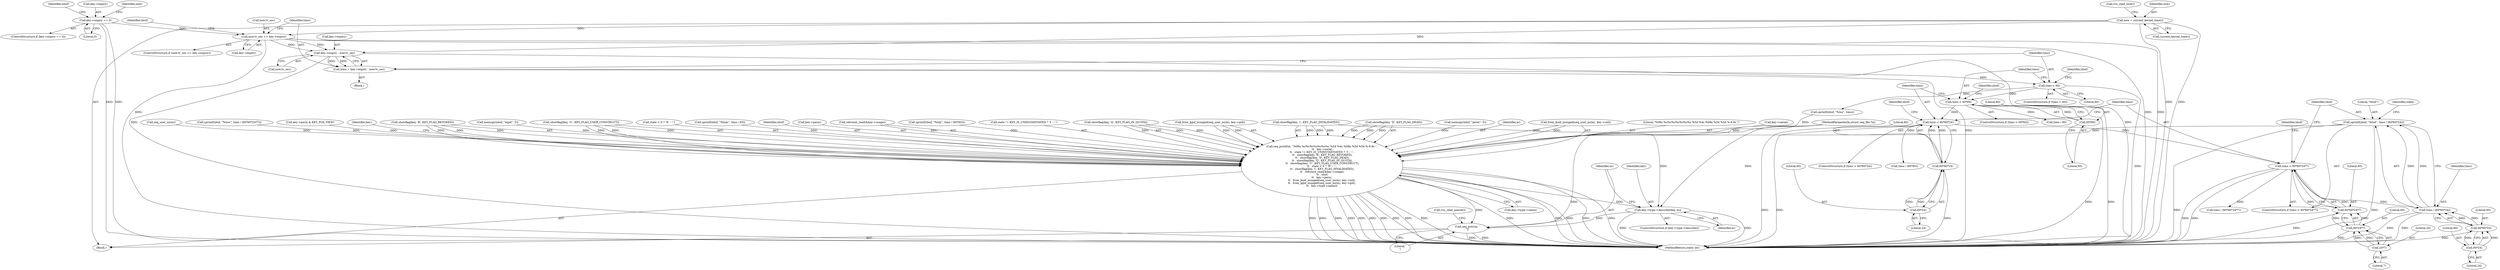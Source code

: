 digraph "0_linux_363b02dab09b3226f3bd1420dad9c72b79a42a76_12@API" {
"1000251" [label="(Call,sprintf(xbuf, \"%lud\", timo / (60*60*24)))"];
"1000254" [label="(Call,timo / (60*60*24))"];
"1000242" [label="(Call,timo < 60*60*24*7)"];
"1000225" [label="(Call,timo < 60*60*24)"];
"1000212" [label="(Call,timo < 60*60)"];
"1000203" [label="(Call,timo < 60)"];
"1000193" [label="(Call,timo = key->expiry - now.tv_sec)"];
"1000195" [label="(Call,key->expiry - now.tv_sec)"];
"1000179" [label="(Call,now.tv_sec >= key->expiry)"];
"1000162" [label="(Call,now = current_kernel_time())"];
"1000167" [label="(Call,key->expiry == 0)"];
"1000214" [label="(Call,60*60)"];
"1000227" [label="(Call,60*60*24)"];
"1000229" [label="(Call,60*24)"];
"1000244" [label="(Call,60*60*24*7)"];
"1000246" [label="(Call,60*24*7)"];
"1000248" [label="(Call,24*7)"];
"1000256" [label="(Call,60*60*24)"];
"1000258" [label="(Call,60*24)"];
"1000279" [label="(Call,seq_printf(m, \"%08x %c%c%c%c%c%c%c %5d %4s %08x %5d %5d %-9.9s \",\n \t\t   key->serial,\n\t\t   state != KEY_IS_UNINSTANTIATED ? 'I' : '-',\n \t\t   showflag(key, 'R', KEY_FLAG_REVOKED),\n \t\t   showflag(key, 'D', KEY_FLAG_DEAD),\n \t\t   showflag(key, 'Q', KEY_FLAG_IN_QUOTA),\n \t\t   showflag(key, 'U', KEY_FLAG_USER_CONSTRUCT),\n\t\t   state < 0 ? 'N' : '-',\n \t\t   showflag(key, 'i', KEY_FLAG_INVALIDATED),\n \t\t   refcount_read(&key->usage),\n \t\t   xbuf,\n\t\t   key->perm,\n\t\t   from_kuid_munged(seq_user_ns(m), key->uid),\n\t\t   from_kgid_munged(seq_user_ns(m), key->gid),\n\t\t   key->type->name))"];
"1000349" [label="(Call,key->type->describe(key, m))"];
"1000352" [label="(Call,seq_putc(m, '\n'))"];
"1000233" [label="(Identifier,xbuf)"];
"1000249" [label="(Literal,24)"];
"1000199" [label="(Call,now.tv_sec)"];
"1000168" [label="(Call,key->expiry)"];
"1000295" [label="(Call,showflag(key, 'D', KEY_FLAG_DEAD))"];
"1000204" [label="(Identifier,timo)"];
"1000248" [label="(Call,24*7)"];
"1000338" [label="(Call,key->type->name)"];
"1000195" [label="(Call,key->expiry - now.tv_sec)"];
"1000173" [label="(Call,memcpy(xbuf, \"perm\", 5))"];
"1000205" [label="(Literal,60)"];
"1000241" [label="(ControlStructure,if (timo < 60*60*24*7))"];
"1000280" [label="(Identifier,m)"];
"1000164" [label="(Call,current_kernel_time())"];
"1000216" [label="(Literal,60)"];
"1000355" [label="(Call,rcu_read_unlock())"];
"1000212" [label="(Call,timo < 60*60)"];
"1000231" [label="(Literal,24)"];
"1000243" [label="(Identifier,timo)"];
"1000178" [label="(ControlStructure,if (now.tv_sec >= key->expiry))"];
"1000242" [label="(Call,timo < 60*60*24*7)"];
"1000171" [label="(Literal,0)"];
"1000259" [label="(Literal,60)"];
"1000214" [label="(Call,60*60)"];
"1000230" [label="(Literal,60)"];
"1000206" [label="(Call,sprintf(xbuf, \"%lus\", timo))"];
"1000326" [label="(Call,from_kuid_munged(seq_user_ns(m), key->uid))"];
"1000104" [label="(MethodParameterIn,struct seq_file *m)"];
"1000281" [label="(Literal,\"%08x %c%c%c%c%c%c%c %5d %4s %08x %5d %5d %-9.9s \")"];
"1000279" [label="(Call,seq_printf(m, \"%08x %c%c%c%c%c%c%c %5d %4s %08x %5d %5d %-9.9s \",\n \t\t   key->serial,\n\t\t   state != KEY_IS_UNINSTANTIATED ? 'I' : '-',\n \t\t   showflag(key, 'R', KEY_FLAG_REVOKED),\n \t\t   showflag(key, 'D', KEY_FLAG_DEAD),\n \t\t   showflag(key, 'Q', KEY_FLAG_IN_QUOTA),\n \t\t   showflag(key, 'U', KEY_FLAG_USER_CONSTRUCT),\n\t\t   state < 0 ? 'N' : '-',\n \t\t   showflag(key, 'i', KEY_FLAG_INVALIDATED),\n \t\t   refcount_read(&key->usage),\n \t\t   xbuf,\n\t\t   key->perm,\n\t\t   from_kuid_munged(seq_user_ns(m), key->uid),\n\t\t   from_kgid_munged(seq_user_ns(m), key->gid),\n\t\t   key->type->name))"];
"1000255" [label="(Identifier,timo)"];
"1000229" [label="(Call,60*24)"];
"1000167" [label="(Call,key->expiry == 0)"];
"1000196" [label="(Call,key->expiry)"];
"1000179" [label="(Call,now.tv_sec >= key->expiry)"];
"1000211" [label="(ControlStructure,if (timo < 60*60))"];
"1000183" [label="(Call,key->expiry)"];
"1000213" [label="(Identifier,timo)"];
"1000225" [label="(Call,timo < 60*60*24)"];
"1000250" [label="(Literal,7)"];
"1000253" [label="(Literal,\"%lud\")"];
"1000218" [label="(Identifier,xbuf)"];
"1000354" [label="(Literal,'\n')"];
"1000282" [label="(Call,key->serial)"];
"1000353" [label="(Identifier,m)"];
"1000227" [label="(Call,60*60*24)"];
"1000245" [label="(Literal,60)"];
"1000226" [label="(Identifier,timo)"];
"1000265" [label="(Call,timo / (60*60*24*7))"];
"1000299" [label="(Call,showflag(key, 'Q', KEY_FLAG_IN_QUOTA))"];
"1000162" [label="(Call,now = current_kernel_time())"];
"1000263" [label="(Identifier,xbuf)"];
"1000333" [label="(Call,seq_user_ns(m))"];
"1000262" [label="(Call,sprintf(xbuf, \"%luw\", timo / (60*60*24*7)))"];
"1000349" [label="(Call,key->type->describe(key, m))"];
"1000220" [label="(Call,timo / 60)"];
"1000224" [label="(ControlStructure,if (timo < 60*60*24))"];
"1000188" [label="(Identifier,xbuf)"];
"1000228" [label="(Literal,60)"];
"1000235" [label="(Call,timo / (60*60))"];
"1000203" [label="(Call,timo < 60)"];
"1000180" [label="(Call,now.tv_sec)"];
"1000257" [label="(Literal,60)"];
"1000202" [label="(ControlStructure,if (timo < 60))"];
"1000125" [label="(Call,key->perm & KEY_POS_VIEW)"];
"1000207" [label="(Identifier,xbuf)"];
"1000346" [label="(Identifier,key)"];
"1000275" [label="(Identifier,state)"];
"1000291" [label="(Call,showflag(key, 'R', KEY_FLAG_REVOKED))"];
"1000106" [label="(Block,)"];
"1000187" [label="(Call,memcpy(xbuf, \"expd\", 5))"];
"1000260" [label="(Literal,24)"];
"1000181" [label="(Identifier,now)"];
"1000251" [label="(Call,sprintf(xbuf, \"%lud\", timo / (60*60*24)))"];
"1000256" [label="(Call,60*60*24)"];
"1000254" [label="(Call,timo / (60*60*24))"];
"1000358" [label="(MethodReturn,static int)"];
"1000303" [label="(Call,showflag(key, 'U', KEY_FLAG_USER_CONSTRUCT))"];
"1000166" [label="(ControlStructure,if (key->expiry == 0))"];
"1000350" [label="(Identifier,key)"];
"1000163" [label="(Identifier,now)"];
"1000258" [label="(Call,60*24)"];
"1000307" [label="(Call,state < 0 ? 'N' : '-')"];
"1000217" [label="(Call,sprintf(xbuf, \"%lum\", timo / 60))"];
"1000352" [label="(Call,seq_putc(m, '\n'))"];
"1000322" [label="(Identifier,xbuf)"];
"1000194" [label="(Identifier,timo)"];
"1000252" [label="(Identifier,xbuf)"];
"1000193" [label="(Call,timo = key->expiry - now.tv_sec)"];
"1000174" [label="(Identifier,xbuf)"];
"1000246" [label="(Call,60*24*7)"];
"1000244" [label="(Call,60*60*24*7)"];
"1000343" [label="(ControlStructure,if (key->type->describe))"];
"1000247" [label="(Literal,60)"];
"1000323" [label="(Call,key->perm)"];
"1000317" [label="(Call,refcount_read(&key->usage))"];
"1000192" [label="(Block,)"];
"1000232" [label="(Call,sprintf(xbuf, \"%luh\", timo / (60*60)))"];
"1000285" [label="(Call,state != KEY_IS_UNINSTANTIATED ? 'I' : '-')"];
"1000313" [label="(Call,showflag(key, 'i', KEY_FLAG_INVALIDATED))"];
"1000165" [label="(Call,rcu_read_lock())"];
"1000332" [label="(Call,from_kgid_munged(seq_user_ns(m), key->gid))"];
"1000351" [label="(Identifier,m)"];
"1000215" [label="(Literal,60)"];
"1000251" -> "1000241"  [label="AST: "];
"1000251" -> "1000254"  [label="CFG: "];
"1000252" -> "1000251"  [label="AST: "];
"1000253" -> "1000251"  [label="AST: "];
"1000254" -> "1000251"  [label="AST: "];
"1000275" -> "1000251"  [label="CFG: "];
"1000251" -> "1000358"  [label="DDG: "];
"1000251" -> "1000358"  [label="DDG: "];
"1000254" -> "1000251"  [label="DDG: "];
"1000254" -> "1000251"  [label="DDG: "];
"1000251" -> "1000279"  [label="DDG: "];
"1000254" -> "1000256"  [label="CFG: "];
"1000255" -> "1000254"  [label="AST: "];
"1000256" -> "1000254"  [label="AST: "];
"1000254" -> "1000358"  [label="DDG: "];
"1000254" -> "1000358"  [label="DDG: "];
"1000242" -> "1000254"  [label="DDG: "];
"1000256" -> "1000254"  [label="DDG: "];
"1000256" -> "1000254"  [label="DDG: "];
"1000242" -> "1000241"  [label="AST: "];
"1000242" -> "1000244"  [label="CFG: "];
"1000243" -> "1000242"  [label="AST: "];
"1000244" -> "1000242"  [label="AST: "];
"1000252" -> "1000242"  [label="CFG: "];
"1000263" -> "1000242"  [label="CFG: "];
"1000242" -> "1000358"  [label="DDG: "];
"1000242" -> "1000358"  [label="DDG: "];
"1000225" -> "1000242"  [label="DDG: "];
"1000244" -> "1000242"  [label="DDG: "];
"1000244" -> "1000242"  [label="DDG: "];
"1000242" -> "1000265"  [label="DDG: "];
"1000225" -> "1000224"  [label="AST: "];
"1000225" -> "1000227"  [label="CFG: "];
"1000226" -> "1000225"  [label="AST: "];
"1000227" -> "1000225"  [label="AST: "];
"1000233" -> "1000225"  [label="CFG: "];
"1000243" -> "1000225"  [label="CFG: "];
"1000225" -> "1000358"  [label="DDG: "];
"1000225" -> "1000358"  [label="DDG: "];
"1000212" -> "1000225"  [label="DDG: "];
"1000227" -> "1000225"  [label="DDG: "];
"1000227" -> "1000225"  [label="DDG: "];
"1000225" -> "1000235"  [label="DDG: "];
"1000212" -> "1000211"  [label="AST: "];
"1000212" -> "1000214"  [label="CFG: "];
"1000213" -> "1000212"  [label="AST: "];
"1000214" -> "1000212"  [label="AST: "];
"1000218" -> "1000212"  [label="CFG: "];
"1000226" -> "1000212"  [label="CFG: "];
"1000212" -> "1000358"  [label="DDG: "];
"1000212" -> "1000358"  [label="DDG: "];
"1000203" -> "1000212"  [label="DDG: "];
"1000214" -> "1000212"  [label="DDG: "];
"1000212" -> "1000220"  [label="DDG: "];
"1000203" -> "1000202"  [label="AST: "];
"1000203" -> "1000205"  [label="CFG: "];
"1000204" -> "1000203"  [label="AST: "];
"1000205" -> "1000203"  [label="AST: "];
"1000207" -> "1000203"  [label="CFG: "];
"1000213" -> "1000203"  [label="CFG: "];
"1000203" -> "1000358"  [label="DDG: "];
"1000193" -> "1000203"  [label="DDG: "];
"1000203" -> "1000206"  [label="DDG: "];
"1000193" -> "1000192"  [label="AST: "];
"1000193" -> "1000195"  [label="CFG: "];
"1000194" -> "1000193"  [label="AST: "];
"1000195" -> "1000193"  [label="AST: "];
"1000204" -> "1000193"  [label="CFG: "];
"1000193" -> "1000358"  [label="DDG: "];
"1000195" -> "1000193"  [label="DDG: "];
"1000195" -> "1000193"  [label="DDG: "];
"1000195" -> "1000199"  [label="CFG: "];
"1000196" -> "1000195"  [label="AST: "];
"1000199" -> "1000195"  [label="AST: "];
"1000195" -> "1000358"  [label="DDG: "];
"1000195" -> "1000358"  [label="DDG: "];
"1000179" -> "1000195"  [label="DDG: "];
"1000179" -> "1000195"  [label="DDG: "];
"1000162" -> "1000195"  [label="DDG: "];
"1000179" -> "1000178"  [label="AST: "];
"1000179" -> "1000183"  [label="CFG: "];
"1000180" -> "1000179"  [label="AST: "];
"1000183" -> "1000179"  [label="AST: "];
"1000188" -> "1000179"  [label="CFG: "];
"1000194" -> "1000179"  [label="CFG: "];
"1000179" -> "1000358"  [label="DDG: "];
"1000179" -> "1000358"  [label="DDG: "];
"1000179" -> "1000358"  [label="DDG: "];
"1000162" -> "1000179"  [label="DDG: "];
"1000167" -> "1000179"  [label="DDG: "];
"1000162" -> "1000106"  [label="AST: "];
"1000162" -> "1000164"  [label="CFG: "];
"1000163" -> "1000162"  [label="AST: "];
"1000164" -> "1000162"  [label="AST: "];
"1000165" -> "1000162"  [label="CFG: "];
"1000162" -> "1000358"  [label="DDG: "];
"1000162" -> "1000358"  [label="DDG: "];
"1000167" -> "1000166"  [label="AST: "];
"1000167" -> "1000171"  [label="CFG: "];
"1000168" -> "1000167"  [label="AST: "];
"1000171" -> "1000167"  [label="AST: "];
"1000174" -> "1000167"  [label="CFG: "];
"1000181" -> "1000167"  [label="CFG: "];
"1000167" -> "1000358"  [label="DDG: "];
"1000167" -> "1000358"  [label="DDG: "];
"1000214" -> "1000216"  [label="CFG: "];
"1000215" -> "1000214"  [label="AST: "];
"1000216" -> "1000214"  [label="AST: "];
"1000227" -> "1000229"  [label="CFG: "];
"1000228" -> "1000227"  [label="AST: "];
"1000229" -> "1000227"  [label="AST: "];
"1000227" -> "1000358"  [label="DDG: "];
"1000229" -> "1000227"  [label="DDG: "];
"1000229" -> "1000227"  [label="DDG: "];
"1000229" -> "1000231"  [label="CFG: "];
"1000230" -> "1000229"  [label="AST: "];
"1000231" -> "1000229"  [label="AST: "];
"1000244" -> "1000246"  [label="CFG: "];
"1000245" -> "1000244"  [label="AST: "];
"1000246" -> "1000244"  [label="AST: "];
"1000244" -> "1000358"  [label="DDG: "];
"1000246" -> "1000244"  [label="DDG: "];
"1000246" -> "1000244"  [label="DDG: "];
"1000246" -> "1000248"  [label="CFG: "];
"1000247" -> "1000246"  [label="AST: "];
"1000248" -> "1000246"  [label="AST: "];
"1000246" -> "1000358"  [label="DDG: "];
"1000248" -> "1000246"  [label="DDG: "];
"1000248" -> "1000246"  [label="DDG: "];
"1000248" -> "1000250"  [label="CFG: "];
"1000249" -> "1000248"  [label="AST: "];
"1000250" -> "1000248"  [label="AST: "];
"1000256" -> "1000258"  [label="CFG: "];
"1000257" -> "1000256"  [label="AST: "];
"1000258" -> "1000256"  [label="AST: "];
"1000256" -> "1000358"  [label="DDG: "];
"1000258" -> "1000256"  [label="DDG: "];
"1000258" -> "1000256"  [label="DDG: "];
"1000258" -> "1000260"  [label="CFG: "];
"1000259" -> "1000258"  [label="AST: "];
"1000260" -> "1000258"  [label="AST: "];
"1000279" -> "1000106"  [label="AST: "];
"1000279" -> "1000338"  [label="CFG: "];
"1000280" -> "1000279"  [label="AST: "];
"1000281" -> "1000279"  [label="AST: "];
"1000282" -> "1000279"  [label="AST: "];
"1000285" -> "1000279"  [label="AST: "];
"1000291" -> "1000279"  [label="AST: "];
"1000295" -> "1000279"  [label="AST: "];
"1000299" -> "1000279"  [label="AST: "];
"1000303" -> "1000279"  [label="AST: "];
"1000307" -> "1000279"  [label="AST: "];
"1000313" -> "1000279"  [label="AST: "];
"1000317" -> "1000279"  [label="AST: "];
"1000322" -> "1000279"  [label="AST: "];
"1000323" -> "1000279"  [label="AST: "];
"1000326" -> "1000279"  [label="AST: "];
"1000332" -> "1000279"  [label="AST: "];
"1000338" -> "1000279"  [label="AST: "];
"1000346" -> "1000279"  [label="CFG: "];
"1000279" -> "1000358"  [label="DDG: "];
"1000279" -> "1000358"  [label="DDG: "];
"1000279" -> "1000358"  [label="DDG: "];
"1000279" -> "1000358"  [label="DDG: "];
"1000279" -> "1000358"  [label="DDG: "];
"1000279" -> "1000358"  [label="DDG: "];
"1000279" -> "1000358"  [label="DDG: "];
"1000279" -> "1000358"  [label="DDG: "];
"1000279" -> "1000358"  [label="DDG: "];
"1000279" -> "1000358"  [label="DDG: "];
"1000279" -> "1000358"  [label="DDG: "];
"1000279" -> "1000358"  [label="DDG: "];
"1000279" -> "1000358"  [label="DDG: "];
"1000279" -> "1000358"  [label="DDG: "];
"1000279" -> "1000358"  [label="DDG: "];
"1000333" -> "1000279"  [label="DDG: "];
"1000104" -> "1000279"  [label="DDG: "];
"1000291" -> "1000279"  [label="DDG: "];
"1000291" -> "1000279"  [label="DDG: "];
"1000291" -> "1000279"  [label="DDG: "];
"1000295" -> "1000279"  [label="DDG: "];
"1000295" -> "1000279"  [label="DDG: "];
"1000295" -> "1000279"  [label="DDG: "];
"1000299" -> "1000279"  [label="DDG: "];
"1000299" -> "1000279"  [label="DDG: "];
"1000299" -> "1000279"  [label="DDG: "];
"1000303" -> "1000279"  [label="DDG: "];
"1000303" -> "1000279"  [label="DDG: "];
"1000303" -> "1000279"  [label="DDG: "];
"1000313" -> "1000279"  [label="DDG: "];
"1000313" -> "1000279"  [label="DDG: "];
"1000313" -> "1000279"  [label="DDG: "];
"1000317" -> "1000279"  [label="DDG: "];
"1000187" -> "1000279"  [label="DDG: "];
"1000232" -> "1000279"  [label="DDG: "];
"1000206" -> "1000279"  [label="DDG: "];
"1000173" -> "1000279"  [label="DDG: "];
"1000217" -> "1000279"  [label="DDG: "];
"1000262" -> "1000279"  [label="DDG: "];
"1000125" -> "1000279"  [label="DDG: "];
"1000326" -> "1000279"  [label="DDG: "];
"1000326" -> "1000279"  [label="DDG: "];
"1000332" -> "1000279"  [label="DDG: "];
"1000332" -> "1000279"  [label="DDG: "];
"1000279" -> "1000349"  [label="DDG: "];
"1000279" -> "1000352"  [label="DDG: "];
"1000349" -> "1000343"  [label="AST: "];
"1000349" -> "1000351"  [label="CFG: "];
"1000350" -> "1000349"  [label="AST: "];
"1000351" -> "1000349"  [label="AST: "];
"1000353" -> "1000349"  [label="CFG: "];
"1000349" -> "1000358"  [label="DDG: "];
"1000349" -> "1000358"  [label="DDG: "];
"1000313" -> "1000349"  [label="DDG: "];
"1000104" -> "1000349"  [label="DDG: "];
"1000349" -> "1000352"  [label="DDG: "];
"1000352" -> "1000106"  [label="AST: "];
"1000352" -> "1000354"  [label="CFG: "];
"1000353" -> "1000352"  [label="AST: "];
"1000354" -> "1000352"  [label="AST: "];
"1000355" -> "1000352"  [label="CFG: "];
"1000352" -> "1000358"  [label="DDG: "];
"1000352" -> "1000358"  [label="DDG: "];
"1000104" -> "1000352"  [label="DDG: "];
}
